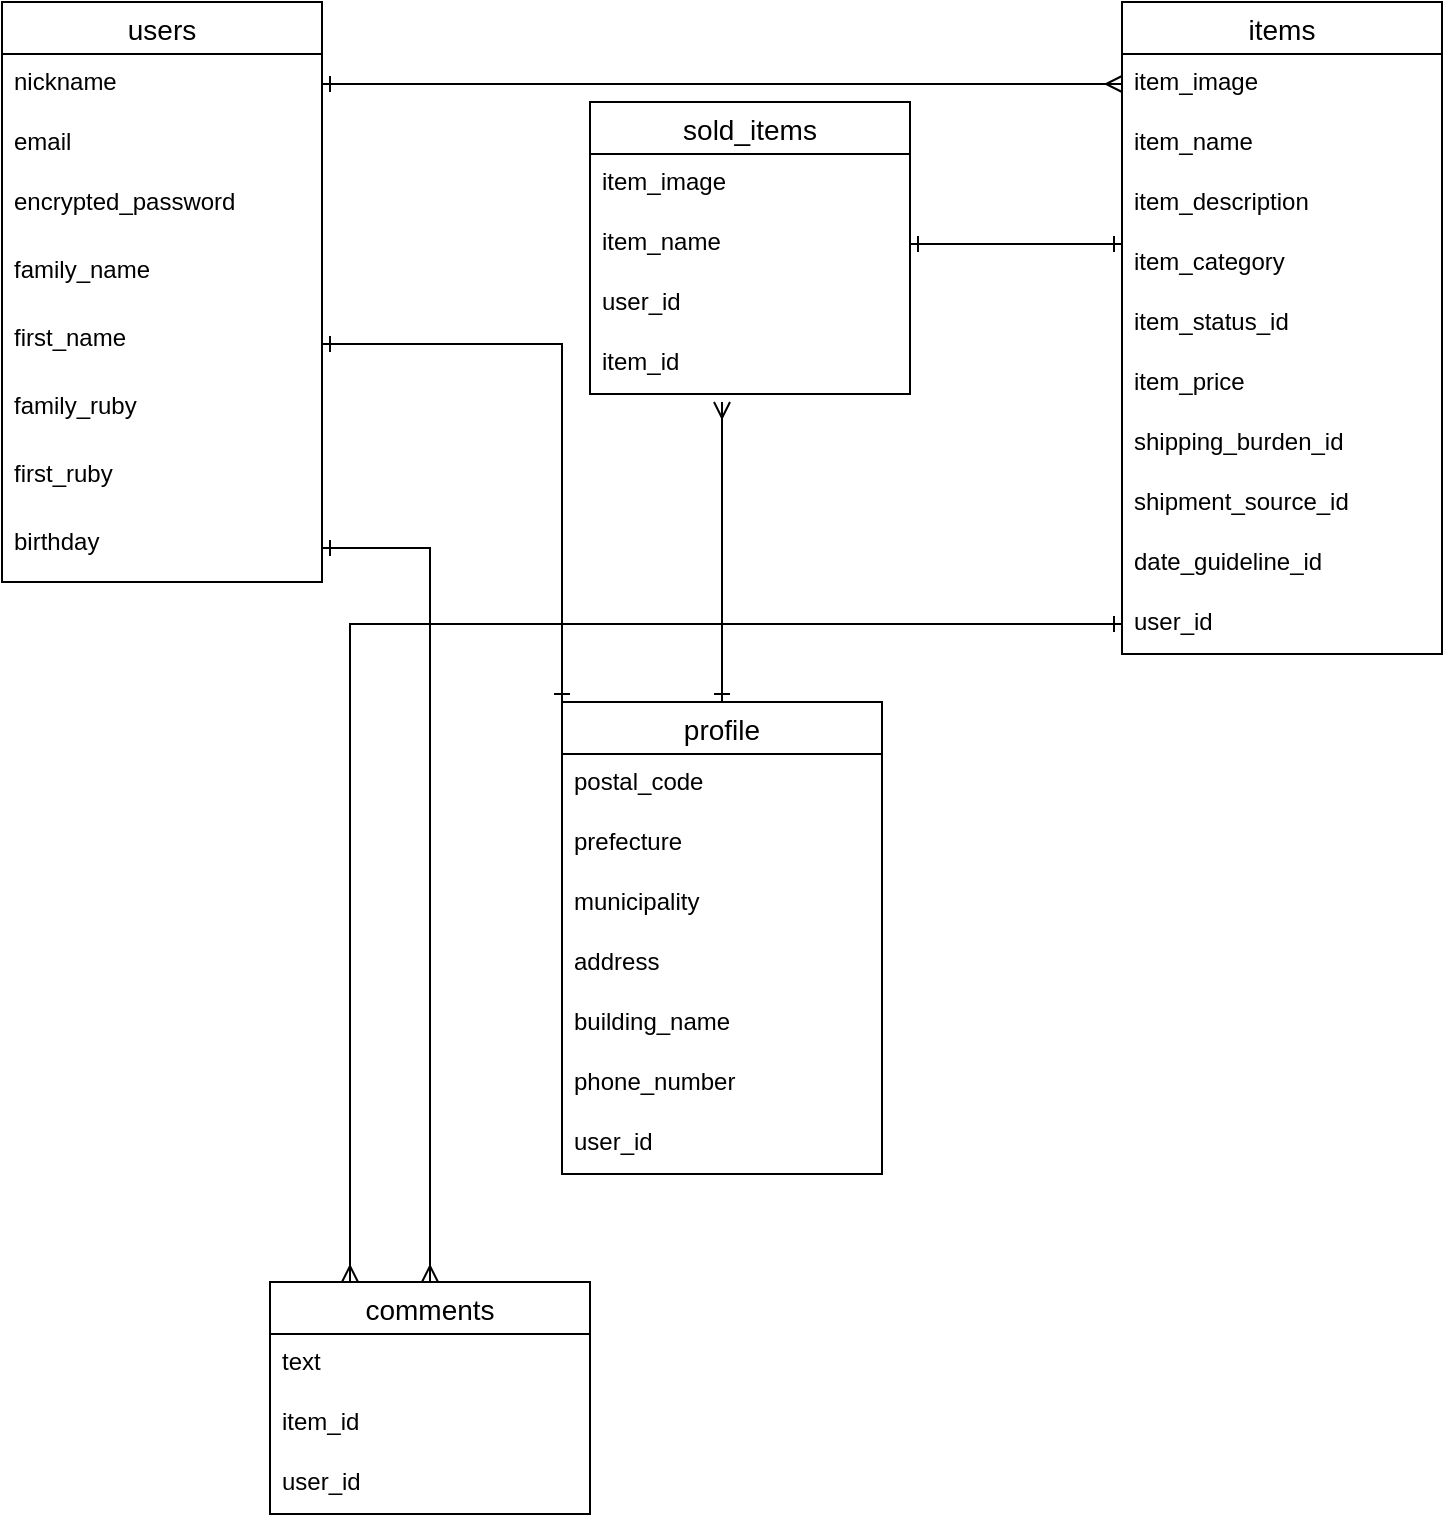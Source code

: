 <mxfile>
    <diagram id="AmzX4LEiLa-B7coYL0t0" name="ページ1">
        <mxGraphModel dx="335" dy="830" grid="1" gridSize="10" guides="1" tooltips="1" connect="1" arrows="1" fold="1" page="1" pageScale="1" pageWidth="827" pageHeight="1169" math="0" shadow="0">
            <root>
                <mxCell id="0"/>
                <mxCell id="1" parent="0"/>
                <mxCell id="KNdgHuzKxXJdAmyG9UMp-1" value="users" style="swimlane;fontStyle=0;childLayout=stackLayout;horizontal=1;startSize=26;horizontalStack=0;resizeParent=1;resizeParentMax=0;resizeLast=0;collapsible=1;marginBottom=0;align=center;fontSize=14;" parent="1" vertex="1">
                    <mxGeometry x="40" y="10" width="160" height="290" as="geometry"/>
                </mxCell>
                <mxCell id="KNdgHuzKxXJdAmyG9UMp-2" value="nickname" style="text;strokeColor=none;fillColor=none;spacingLeft=4;spacingRight=4;overflow=hidden;rotatable=0;points=[[0,0.5],[1,0.5]];portConstraint=eastwest;fontSize=12;" parent="KNdgHuzKxXJdAmyG9UMp-1" vertex="1">
                    <mxGeometry y="26" width="160" height="30" as="geometry"/>
                </mxCell>
                <mxCell id="KNdgHuzKxXJdAmyG9UMp-3" value="email" style="text;strokeColor=none;fillColor=none;spacingLeft=4;spacingRight=4;overflow=hidden;rotatable=0;points=[[0,0.5],[1,0.5]];portConstraint=eastwest;fontSize=12;" parent="KNdgHuzKxXJdAmyG9UMp-1" vertex="1">
                    <mxGeometry y="56" width="160" height="30" as="geometry"/>
                </mxCell>
                <mxCell id="KNdgHuzKxXJdAmyG9UMp-5" value="encrypted_password" style="text;strokeColor=none;fillColor=none;spacingLeft=4;spacingRight=4;overflow=hidden;rotatable=0;points=[[0,0.5],[1,0.5]];portConstraint=eastwest;fontSize=12;" parent="KNdgHuzKxXJdAmyG9UMp-1" vertex="1">
                    <mxGeometry y="86" width="160" height="34" as="geometry"/>
                </mxCell>
                <mxCell id="2" value="family_name" style="text;strokeColor=none;fillColor=none;spacingLeft=4;spacingRight=4;overflow=hidden;rotatable=0;points=[[0,0.5],[1,0.5]];portConstraint=eastwest;fontSize=12;" vertex="1" parent="KNdgHuzKxXJdAmyG9UMp-1">
                    <mxGeometry y="120" width="160" height="34" as="geometry"/>
                </mxCell>
                <mxCell id="KNdgHuzKxXJdAmyG9UMp-4" value="first_name" style="text;strokeColor=none;fillColor=none;spacingLeft=4;spacingRight=4;overflow=hidden;rotatable=0;points=[[0,0.5],[1,0.5]];portConstraint=eastwest;fontSize=12;" parent="KNdgHuzKxXJdAmyG9UMp-1" vertex="1">
                    <mxGeometry y="154" width="160" height="34" as="geometry"/>
                </mxCell>
                <mxCell id="3" value="family_ruby" style="text;strokeColor=none;fillColor=none;spacingLeft=4;spacingRight=4;overflow=hidden;rotatable=0;points=[[0,0.5],[1,0.5]];portConstraint=eastwest;fontSize=12;" vertex="1" parent="KNdgHuzKxXJdAmyG9UMp-1">
                    <mxGeometry y="188" width="160" height="34" as="geometry"/>
                </mxCell>
                <mxCell id="KNdgHuzKxXJdAmyG9UMp-6" value="first_ruby" style="text;strokeColor=none;fillColor=none;spacingLeft=4;spacingRight=4;overflow=hidden;rotatable=0;points=[[0,0.5],[1,0.5]];portConstraint=eastwest;fontSize=12;" parent="KNdgHuzKxXJdAmyG9UMp-1" vertex="1">
                    <mxGeometry y="222" width="160" height="34" as="geometry"/>
                </mxCell>
                <mxCell id="KNdgHuzKxXJdAmyG9UMp-7" value="birthday" style="text;strokeColor=none;fillColor=none;spacingLeft=4;spacingRight=4;overflow=hidden;rotatable=0;points=[[0,0.5],[1,0.5]];portConstraint=eastwest;fontSize=12;" parent="KNdgHuzKxXJdAmyG9UMp-1" vertex="1">
                    <mxGeometry y="256" width="160" height="34" as="geometry"/>
                </mxCell>
                <mxCell id="KNdgHuzKxXJdAmyG9UMp-9" style="edgeStyle=orthogonalEdgeStyle;rounded=0;orthogonalLoop=1;jettySize=auto;html=1;exitX=1;exitY=0.5;exitDx=0;exitDy=0;" parent="KNdgHuzKxXJdAmyG9UMp-1" source="KNdgHuzKxXJdAmyG9UMp-5" target="KNdgHuzKxXJdAmyG9UMp-5" edge="1">
                    <mxGeometry relative="1" as="geometry"/>
                </mxCell>
                <mxCell id="KNdgHuzKxXJdAmyG9UMp-10" value="items" style="swimlane;fontStyle=0;childLayout=stackLayout;horizontal=1;startSize=26;horizontalStack=0;resizeParent=1;resizeParentMax=0;resizeLast=0;collapsible=1;marginBottom=0;align=center;fontSize=14;" parent="1" vertex="1">
                    <mxGeometry x="600" y="10" width="160" height="326" as="geometry"/>
                </mxCell>
                <mxCell id="KNdgHuzKxXJdAmyG9UMp-11" value="item_image" style="text;strokeColor=none;fillColor=none;spacingLeft=4;spacingRight=4;overflow=hidden;rotatable=0;points=[[0,0.5],[1,0.5]];portConstraint=eastwest;fontSize=12;" parent="KNdgHuzKxXJdAmyG9UMp-10" vertex="1">
                    <mxGeometry y="26" width="160" height="30" as="geometry"/>
                </mxCell>
                <mxCell id="KNdgHuzKxXJdAmyG9UMp-12" value="item_name" style="text;strokeColor=none;fillColor=none;spacingLeft=4;spacingRight=4;overflow=hidden;rotatable=0;points=[[0,0.5],[1,0.5]];portConstraint=eastwest;fontSize=12;" parent="KNdgHuzKxXJdAmyG9UMp-10" vertex="1">
                    <mxGeometry y="56" width="160" height="30" as="geometry"/>
                </mxCell>
                <mxCell id="KNdgHuzKxXJdAmyG9UMp-16" value="item_description" style="text;strokeColor=none;fillColor=none;spacingLeft=4;spacingRight=4;overflow=hidden;rotatable=0;points=[[0,0.5],[1,0.5]];portConstraint=eastwest;fontSize=12;" parent="KNdgHuzKxXJdAmyG9UMp-10" vertex="1">
                    <mxGeometry y="86" width="160" height="30" as="geometry"/>
                </mxCell>
                <mxCell id="4" value="item_category" style="text;strokeColor=none;fillColor=none;spacingLeft=4;spacingRight=4;overflow=hidden;rotatable=0;points=[[0,0.5],[1,0.5]];portConstraint=eastwest;fontSize=12;" vertex="1" parent="KNdgHuzKxXJdAmyG9UMp-10">
                    <mxGeometry y="116" width="160" height="30" as="geometry"/>
                </mxCell>
                <mxCell id="KNdgHuzKxXJdAmyG9UMp-15" value="item_status_id" style="text;strokeColor=none;fillColor=none;spacingLeft=4;spacingRight=4;overflow=hidden;rotatable=0;points=[[0,0.5],[1,0.5]];portConstraint=eastwest;fontSize=12;" parent="KNdgHuzKxXJdAmyG9UMp-10" vertex="1">
                    <mxGeometry y="146" width="160" height="30" as="geometry"/>
                </mxCell>
                <mxCell id="KNdgHuzKxXJdAmyG9UMp-14" value="item_price" style="text;strokeColor=none;fillColor=none;spacingLeft=4;spacingRight=4;overflow=hidden;rotatable=0;points=[[0,0.5],[1,0.5]];portConstraint=eastwest;fontSize=12;" parent="KNdgHuzKxXJdAmyG9UMp-10" vertex="1">
                    <mxGeometry y="176" width="160" height="30" as="geometry"/>
                </mxCell>
                <mxCell id="KNdgHuzKxXJdAmyG9UMp-17" value="shipping_burden_id" style="text;strokeColor=none;fillColor=none;spacingLeft=4;spacingRight=4;overflow=hidden;rotatable=0;points=[[0,0.5],[1,0.5]];portConstraint=eastwest;fontSize=12;" parent="KNdgHuzKxXJdAmyG9UMp-10" vertex="1">
                    <mxGeometry y="206" width="160" height="30" as="geometry"/>
                </mxCell>
                <mxCell id="KNdgHuzKxXJdAmyG9UMp-19" value="shipment_source_id" style="text;strokeColor=none;fillColor=none;spacingLeft=4;spacingRight=4;overflow=hidden;rotatable=0;points=[[0,0.5],[1,0.5]];portConstraint=eastwest;fontSize=12;" parent="KNdgHuzKxXJdAmyG9UMp-10" vertex="1">
                    <mxGeometry y="236" width="160" height="30" as="geometry"/>
                </mxCell>
                <mxCell id="KNdgHuzKxXJdAmyG9UMp-20" value="date_guideline_id" style="text;strokeColor=none;fillColor=none;spacingLeft=4;spacingRight=4;overflow=hidden;rotatable=0;points=[[0,0.5],[1,0.5]];portConstraint=eastwest;fontSize=12;" parent="KNdgHuzKxXJdAmyG9UMp-10" vertex="1">
                    <mxGeometry y="266" width="160" height="30" as="geometry"/>
                </mxCell>
                <mxCell id="KNdgHuzKxXJdAmyG9UMp-13" value="user_id" style="text;strokeColor=none;fillColor=none;spacingLeft=4;spacingRight=4;overflow=hidden;rotatable=0;points=[[0,0.5],[1,0.5]];portConstraint=eastwest;fontSize=12;" parent="KNdgHuzKxXJdAmyG9UMp-10" vertex="1">
                    <mxGeometry y="296" width="160" height="30" as="geometry"/>
                </mxCell>
                <mxCell id="KNdgHuzKxXJdAmyG9UMp-21" value="comments" style="swimlane;fontStyle=0;childLayout=stackLayout;horizontal=1;startSize=26;horizontalStack=0;resizeParent=1;resizeParentMax=0;resizeLast=0;collapsible=1;marginBottom=0;align=center;fontSize=14;" parent="1" vertex="1">
                    <mxGeometry x="174" y="650" width="160" height="116" as="geometry"/>
                </mxCell>
                <mxCell id="KNdgHuzKxXJdAmyG9UMp-22" value="text" style="text;strokeColor=none;fillColor=none;spacingLeft=4;spacingRight=4;overflow=hidden;rotatable=0;points=[[0,0.5],[1,0.5]];portConstraint=eastwest;fontSize=12;" parent="KNdgHuzKxXJdAmyG9UMp-21" vertex="1">
                    <mxGeometry y="26" width="160" height="30" as="geometry"/>
                </mxCell>
                <mxCell id="KNdgHuzKxXJdAmyG9UMp-23" value="item_id" style="text;strokeColor=none;fillColor=none;spacingLeft=4;spacingRight=4;overflow=hidden;rotatable=0;points=[[0,0.5],[1,0.5]];portConstraint=eastwest;fontSize=12;" parent="KNdgHuzKxXJdAmyG9UMp-21" vertex="1">
                    <mxGeometry y="56" width="160" height="30" as="geometry"/>
                </mxCell>
                <mxCell id="KNdgHuzKxXJdAmyG9UMp-24" value="user_id" style="text;strokeColor=none;fillColor=none;spacingLeft=4;spacingRight=4;overflow=hidden;rotatable=0;points=[[0,0.5],[1,0.5]];portConstraint=eastwest;fontSize=12;" parent="KNdgHuzKxXJdAmyG9UMp-21" vertex="1">
                    <mxGeometry y="86" width="160" height="30" as="geometry"/>
                </mxCell>
                <mxCell id="5" style="edgeStyle=orthogonalEdgeStyle;rounded=0;orthogonalLoop=1;jettySize=auto;html=1;exitX=0.5;exitY=0;exitDx=0;exitDy=0;endArrow=ERmany;endFill=0;startArrow=ERone;startFill=0;" edge="1" parent="1" source="KNdgHuzKxXJdAmyG9UMp-25">
                    <mxGeometry relative="1" as="geometry">
                        <mxPoint x="400" y="210" as="targetPoint"/>
                    </mxGeometry>
                </mxCell>
                <mxCell id="KNdgHuzKxXJdAmyG9UMp-25" value="profile" style="swimlane;fontStyle=0;childLayout=stackLayout;horizontal=1;startSize=26;horizontalStack=0;resizeParent=1;resizeParentMax=0;resizeLast=0;collapsible=1;marginBottom=0;align=center;fontSize=14;" parent="1" vertex="1">
                    <mxGeometry x="320" y="360" width="160" height="236" as="geometry"/>
                </mxCell>
                <mxCell id="KNdgHuzKxXJdAmyG9UMp-26" value="postal_code" style="text;strokeColor=none;fillColor=none;spacingLeft=4;spacingRight=4;overflow=hidden;rotatable=0;points=[[0,0.5],[1,0.5]];portConstraint=eastwest;fontSize=12;" parent="KNdgHuzKxXJdAmyG9UMp-25" vertex="1">
                    <mxGeometry y="26" width="160" height="30" as="geometry"/>
                </mxCell>
                <mxCell id="KNdgHuzKxXJdAmyG9UMp-27" value="prefecture" style="text;strokeColor=none;fillColor=none;spacingLeft=4;spacingRight=4;overflow=hidden;rotatable=0;points=[[0,0.5],[1,0.5]];portConstraint=eastwest;fontSize=12;" parent="KNdgHuzKxXJdAmyG9UMp-25" vertex="1">
                    <mxGeometry y="56" width="160" height="30" as="geometry"/>
                </mxCell>
                <mxCell id="KNdgHuzKxXJdAmyG9UMp-28" value="municipality" style="text;strokeColor=none;fillColor=none;spacingLeft=4;spacingRight=4;overflow=hidden;rotatable=0;points=[[0,0.5],[1,0.5]];portConstraint=eastwest;fontSize=12;" parent="KNdgHuzKxXJdAmyG9UMp-25" vertex="1">
                    <mxGeometry y="86" width="160" height="30" as="geometry"/>
                </mxCell>
                <mxCell id="KNdgHuzKxXJdAmyG9UMp-33" value="address" style="text;strokeColor=none;fillColor=none;spacingLeft=4;spacingRight=4;overflow=hidden;rotatable=0;points=[[0,0.5],[1,0.5]];portConstraint=eastwest;fontSize=12;" parent="KNdgHuzKxXJdAmyG9UMp-25" vertex="1">
                    <mxGeometry y="116" width="160" height="30" as="geometry"/>
                </mxCell>
                <mxCell id="KNdgHuzKxXJdAmyG9UMp-29" value="building_name" style="text;strokeColor=none;fillColor=none;spacingLeft=4;spacingRight=4;overflow=hidden;rotatable=0;points=[[0,0.5],[1,0.5]];portConstraint=eastwest;fontSize=12;" parent="KNdgHuzKxXJdAmyG9UMp-25" vertex="1">
                    <mxGeometry y="146" width="160" height="30" as="geometry"/>
                </mxCell>
                <mxCell id="KNdgHuzKxXJdAmyG9UMp-32" value="phone_number" style="text;strokeColor=none;fillColor=none;spacingLeft=4;spacingRight=4;overflow=hidden;rotatable=0;points=[[0,0.5],[1,0.5]];portConstraint=eastwest;fontSize=12;" parent="KNdgHuzKxXJdAmyG9UMp-25" vertex="1">
                    <mxGeometry y="176" width="160" height="30" as="geometry"/>
                </mxCell>
                <mxCell id="KNdgHuzKxXJdAmyG9UMp-31" value="user_id" style="text;strokeColor=none;fillColor=none;spacingLeft=4;spacingRight=4;overflow=hidden;rotatable=0;points=[[0,0.5],[1,0.5]];portConstraint=eastwest;fontSize=12;" parent="KNdgHuzKxXJdAmyG9UMp-25" vertex="1">
                    <mxGeometry y="206" width="160" height="30" as="geometry"/>
                </mxCell>
                <mxCell id="KNdgHuzKxXJdAmyG9UMp-38" value="sold_items" style="swimlane;fontStyle=0;childLayout=stackLayout;horizontal=1;startSize=26;horizontalStack=0;resizeParent=1;resizeParentMax=0;resizeLast=0;collapsible=1;marginBottom=0;align=center;fontSize=14;" parent="1" vertex="1">
                    <mxGeometry x="334" y="60" width="160" height="146" as="geometry"/>
                </mxCell>
                <mxCell id="KNdgHuzKxXJdAmyG9UMp-48" value="item_image" style="text;strokeColor=none;fillColor=none;spacingLeft=4;spacingRight=4;overflow=hidden;rotatable=0;points=[[0,0.5],[1,0.5]];portConstraint=eastwest;fontSize=12;" parent="KNdgHuzKxXJdAmyG9UMp-38" vertex="1">
                    <mxGeometry y="26" width="160" height="30" as="geometry"/>
                </mxCell>
                <mxCell id="KNdgHuzKxXJdAmyG9UMp-50" value="item_name" style="text;strokeColor=none;fillColor=none;spacingLeft=4;spacingRight=4;overflow=hidden;rotatable=0;points=[[0,0.5],[1,0.5]];portConstraint=eastwest;fontSize=12;" parent="KNdgHuzKxXJdAmyG9UMp-38" vertex="1">
                    <mxGeometry y="56" width="160" height="30" as="geometry"/>
                </mxCell>
                <mxCell id="KNdgHuzKxXJdAmyG9UMp-49" value="user_id" style="text;strokeColor=none;fillColor=none;spacingLeft=4;spacingRight=4;overflow=hidden;rotatable=0;points=[[0,0.5],[1,0.5]];portConstraint=eastwest;fontSize=12;" parent="KNdgHuzKxXJdAmyG9UMp-38" vertex="1">
                    <mxGeometry y="86" width="160" height="30" as="geometry"/>
                </mxCell>
                <mxCell id="KNdgHuzKxXJdAmyG9UMp-47" value="item_id" style="text;strokeColor=none;fillColor=none;spacingLeft=4;spacingRight=4;overflow=hidden;rotatable=0;points=[[0,0.5],[1,0.5]];portConstraint=eastwest;fontSize=12;" parent="KNdgHuzKxXJdAmyG9UMp-38" vertex="1">
                    <mxGeometry y="116" width="160" height="30" as="geometry"/>
                </mxCell>
                <mxCell id="KNdgHuzKxXJdAmyG9UMp-57" style="edgeStyle=orthogonalEdgeStyle;rounded=0;orthogonalLoop=1;jettySize=auto;html=1;exitX=1;exitY=0.5;exitDx=0;exitDy=0;entryX=0.5;entryY=0;entryDx=0;entryDy=0;startArrow=ERone;startFill=0;endArrow=ERmany;endFill=0;" parent="1" source="KNdgHuzKxXJdAmyG9UMp-7" target="KNdgHuzKxXJdAmyG9UMp-21" edge="1">
                    <mxGeometry relative="1" as="geometry"/>
                </mxCell>
                <mxCell id="KNdgHuzKxXJdAmyG9UMp-58" style="edgeStyle=orthogonalEdgeStyle;rounded=0;orthogonalLoop=1;jettySize=auto;html=1;exitX=1;exitY=0.5;exitDx=0;exitDy=0;entryX=0;entryY=0.5;entryDx=0;entryDy=0;startArrow=ERone;startFill=0;endArrow=ERmany;endFill=0;" parent="1" source="KNdgHuzKxXJdAmyG9UMp-2" target="KNdgHuzKxXJdAmyG9UMp-11" edge="1">
                    <mxGeometry relative="1" as="geometry"/>
                </mxCell>
                <mxCell id="KNdgHuzKxXJdAmyG9UMp-63" style="edgeStyle=orthogonalEdgeStyle;rounded=0;orthogonalLoop=1;jettySize=auto;html=1;exitX=1;exitY=0.5;exitDx=0;exitDy=0;entryX=0;entryY=0;entryDx=0;entryDy=0;startArrow=ERone;startFill=0;endArrow=ERone;endFill=0;" parent="1" source="KNdgHuzKxXJdAmyG9UMp-4" target="KNdgHuzKxXJdAmyG9UMp-25" edge="1">
                    <mxGeometry relative="1" as="geometry"/>
                </mxCell>
                <mxCell id="KNdgHuzKxXJdAmyG9UMp-64" style="edgeStyle=orthogonalEdgeStyle;rounded=0;orthogonalLoop=1;jettySize=auto;html=1;exitX=0;exitY=0.5;exitDx=0;exitDy=0;entryX=0.25;entryY=0;entryDx=0;entryDy=0;startArrow=ERone;startFill=0;endArrow=ERmany;endFill=0;" parent="1" source="KNdgHuzKxXJdAmyG9UMp-13" target="KNdgHuzKxXJdAmyG9UMp-21" edge="1">
                    <mxGeometry relative="1" as="geometry"/>
                </mxCell>
                <mxCell id="6" style="edgeStyle=orthogonalEdgeStyle;rounded=0;orthogonalLoop=1;jettySize=auto;html=1;exitX=1;exitY=0.5;exitDx=0;exitDy=0;entryX=0;entryY=0.167;entryDx=0;entryDy=0;entryPerimeter=0;startArrow=ERone;startFill=0;endArrow=ERone;endFill=0;" edge="1" parent="1" source="KNdgHuzKxXJdAmyG9UMp-50" target="4">
                    <mxGeometry relative="1" as="geometry"/>
                </mxCell>
            </root>
        </mxGraphModel>
    </diagram>
</mxfile>
